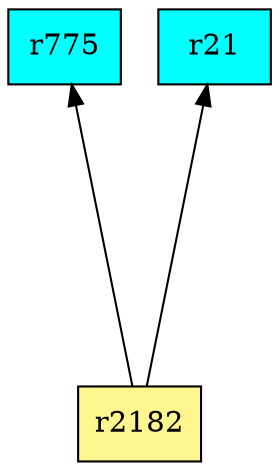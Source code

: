 digraph G {
rankdir=BT;ranksep="2.0";
"r775" [shape=record,fillcolor=cyan,style=filled,label="{r775}"];
"r2182" [shape=record,fillcolor=khaki1,style=filled,label="{r2182}"];
"r21" [shape=record,fillcolor=cyan,style=filled,label="{r21}"];
"r2182" -> "r775"
"r2182" -> "r21"
}